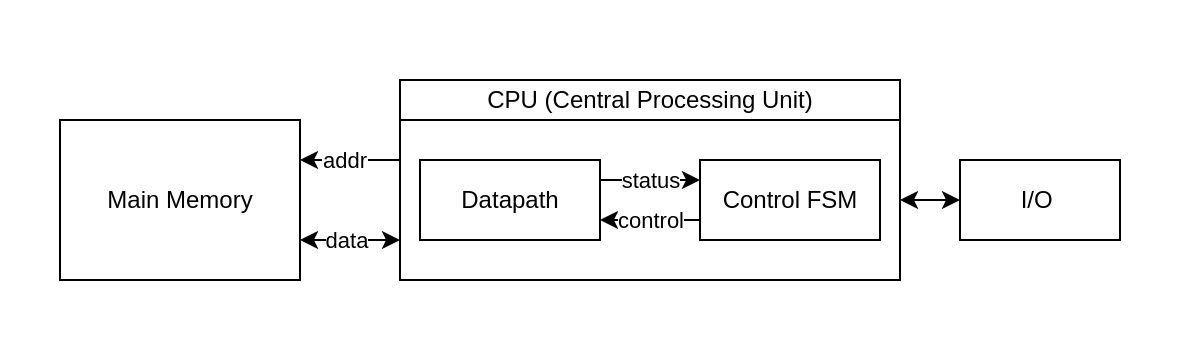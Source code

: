 <mxfile version="15.8.7" type="device"><diagram id="q3Xqz5RAxdYH-S8AJgq9" name="Page-1"><mxGraphModel dx="1106" dy="892" grid="1" gridSize="10" guides="1" tooltips="1" connect="1" arrows="1" fold="1" page="1" pageScale="1" pageWidth="827" pageHeight="1169" math="0" shadow="0"><root><mxCell id="0"/><mxCell id="1" parent="0"/><mxCell id="9y26vVhzdFKkVeLiJo_U-20" value="" style="rounded=0;whiteSpace=wrap;html=1;fillColor=none;strokeColor=none;" vertex="1" parent="1"><mxGeometry x="80" y="180" width="590" height="180" as="geometry"/></mxCell><mxCell id="9y26vVhzdFKkVeLiJo_U-14" style="edgeStyle=orthogonalEdgeStyle;rounded=0;orthogonalLoop=1;jettySize=auto;html=1;exitX=0;exitY=0.25;exitDx=0;exitDy=0;entryX=1;entryY=0.25;entryDx=0;entryDy=0;" edge="1" parent="1" source="9y26vVhzdFKkVeLiJo_U-1" target="9y26vVhzdFKkVeLiJo_U-10"><mxGeometry relative="1" as="geometry"/></mxCell><mxCell id="9y26vVhzdFKkVeLiJo_U-18" value="addr" style="edgeLabel;html=1;align=center;verticalAlign=middle;resizable=0;points=[];" vertex="1" connectable="0" parent="9y26vVhzdFKkVeLiJo_U-14"><mxGeometry x="0.12" y="-2" relative="1" as="geometry"><mxPoint y="2" as="offset"/></mxGeometry></mxCell><mxCell id="9y26vVhzdFKkVeLiJo_U-1" value="" style="rounded=0;whiteSpace=wrap;html=1;" vertex="1" parent="1"><mxGeometry x="280" y="240" width="250" height="80" as="geometry"/></mxCell><mxCell id="9y26vVhzdFKkVeLiJo_U-2" value="Datapath" style="rounded=0;whiteSpace=wrap;html=1;" vertex="1" parent="1"><mxGeometry x="290" y="260" width="90" height="40" as="geometry"/></mxCell><mxCell id="9y26vVhzdFKkVeLiJo_U-3" value="Control FSM" style="rounded=0;whiteSpace=wrap;html=1;" vertex="1" parent="1"><mxGeometry x="430" y="260" width="90" height="40" as="geometry"/></mxCell><mxCell id="9y26vVhzdFKkVeLiJo_U-4" value="" style="endArrow=classic;html=1;rounded=0;exitX=1;exitY=0.25;exitDx=0;exitDy=0;entryX=0;entryY=0.25;entryDx=0;entryDy=0;" edge="1" parent="1" source="9y26vVhzdFKkVeLiJo_U-2" target="9y26vVhzdFKkVeLiJo_U-3"><mxGeometry width="50" height="50" relative="1" as="geometry"><mxPoint x="390" y="480" as="sourcePoint"/><mxPoint x="440" y="430" as="targetPoint"/></mxGeometry></mxCell><mxCell id="9y26vVhzdFKkVeLiJo_U-6" value="status" style="edgeLabel;html=1;align=center;verticalAlign=middle;resizable=0;points=[];" vertex="1" connectable="0" parent="9y26vVhzdFKkVeLiJo_U-4"><mxGeometry x="-0.08" relative="1" as="geometry"><mxPoint x="2" as="offset"/></mxGeometry></mxCell><mxCell id="9y26vVhzdFKkVeLiJo_U-5" value="" style="endArrow=classic;html=1;rounded=0;exitX=0;exitY=0.75;exitDx=0;exitDy=0;entryX=1;entryY=0.75;entryDx=0;entryDy=0;" edge="1" parent="1" source="9y26vVhzdFKkVeLiJo_U-3" target="9y26vVhzdFKkVeLiJo_U-2"><mxGeometry width="50" height="50" relative="1" as="geometry"><mxPoint x="390" y="480" as="sourcePoint"/><mxPoint x="440" y="430" as="targetPoint"/></mxGeometry></mxCell><mxCell id="9y26vVhzdFKkVeLiJo_U-7" value="control" style="edgeLabel;html=1;align=center;verticalAlign=middle;resizable=0;points=[];" vertex="1" connectable="0" parent="9y26vVhzdFKkVeLiJo_U-5"><mxGeometry x="0.12" relative="1" as="geometry"><mxPoint x="3" as="offset"/></mxGeometry></mxCell><mxCell id="9y26vVhzdFKkVeLiJo_U-8" value="I/O&amp;nbsp;" style="rounded=0;whiteSpace=wrap;html=1;" vertex="1" parent="1"><mxGeometry x="560" y="260" width="80" height="40" as="geometry"/></mxCell><mxCell id="9y26vVhzdFKkVeLiJo_U-9" value="" style="endArrow=classic;startArrow=classic;html=1;rounded=0;exitX=1;exitY=0.5;exitDx=0;exitDy=0;entryX=0;entryY=0.5;entryDx=0;entryDy=0;" edge="1" parent="1" source="9y26vVhzdFKkVeLiJo_U-1" target="9y26vVhzdFKkVeLiJo_U-8"><mxGeometry width="50" height="50" relative="1" as="geometry"><mxPoint x="390" y="480" as="sourcePoint"/><mxPoint x="440" y="430" as="targetPoint"/></mxGeometry></mxCell><mxCell id="9y26vVhzdFKkVeLiJo_U-10" value="Main Memory" style="rounded=0;whiteSpace=wrap;html=1;" vertex="1" parent="1"><mxGeometry x="110" y="240" width="120" height="80" as="geometry"/></mxCell><mxCell id="9y26vVhzdFKkVeLiJo_U-16" value="" style="endArrow=classic;startArrow=classic;html=1;rounded=0;exitX=1;exitY=0.75;exitDx=0;exitDy=0;entryX=0;entryY=0.75;entryDx=0;entryDy=0;" edge="1" parent="1" source="9y26vVhzdFKkVeLiJo_U-10" target="9y26vVhzdFKkVeLiJo_U-1"><mxGeometry width="50" height="50" relative="1" as="geometry"><mxPoint x="390" y="480" as="sourcePoint"/><mxPoint x="440" y="430" as="targetPoint"/></mxGeometry></mxCell><mxCell id="9y26vVhzdFKkVeLiJo_U-17" value="data" style="edgeLabel;html=1;align=center;verticalAlign=middle;resizable=0;points=[];" vertex="1" connectable="0" parent="9y26vVhzdFKkVeLiJo_U-16"><mxGeometry x="-0.08" y="-2" relative="1" as="geometry"><mxPoint y="-2" as="offset"/></mxGeometry></mxCell><mxCell id="9y26vVhzdFKkVeLiJo_U-19" value="CPU (Central Processing Unit)" style="rounded=0;whiteSpace=wrap;html=1;" vertex="1" parent="1"><mxGeometry x="280" y="220" width="250" height="20" as="geometry"/></mxCell></root></mxGraphModel></diagram></mxfile>